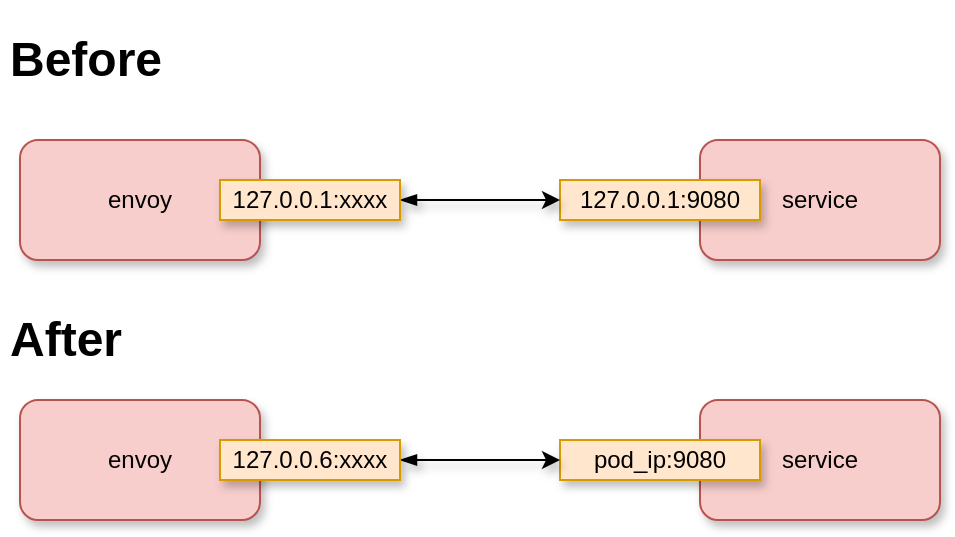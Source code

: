 <mxfile version="14.4.2" type="github">
  <diagram id="wo49QV2-JNsMRJkJcrv5" name="Page-1">
    <mxGraphModel dx="782" dy="475" grid="1" gridSize="10" guides="1" tooltips="1" connect="1" arrows="1" fold="1" page="1" pageScale="1" pageWidth="850" pageHeight="1100" math="0" shadow="0">
      <root>
        <mxCell id="0" />
        <mxCell id="1" parent="0" />
        <mxCell id="aTHE934DpPoNSxwtd_ln-1" value="envoy" style="rounded=1;whiteSpace=wrap;html=1;fillColor=#f8cecc;strokeColor=#b85450;shadow=1;" parent="1" vertex="1">
          <mxGeometry x="120" y="160" width="120" height="60" as="geometry" />
        </mxCell>
        <mxCell id="aTHE934DpPoNSxwtd_ln-2" value="service" style="rounded=1;whiteSpace=wrap;html=1;shadow=1;fillColor=#f8cecc;strokeColor=#b85450;" parent="1" vertex="1">
          <mxGeometry x="460" y="160" width="120" height="60" as="geometry" />
        </mxCell>
        <mxCell id="aTHE934DpPoNSxwtd_ln-3" value="127.0.0.1:9080" style="text;html=1;strokeColor=#d79b00;fillColor=#ffe6cc;align=center;verticalAlign=middle;whiteSpace=wrap;rounded=0;shadow=1;" parent="1" vertex="1">
          <mxGeometry x="390" y="180" width="100" height="20" as="geometry" />
        </mxCell>
        <mxCell id="aTHE934DpPoNSxwtd_ln-5" style="edgeStyle=orthogonalEdgeStyle;rounded=1;orthogonalLoop=1;jettySize=auto;html=1;entryX=0;entryY=0.5;entryDx=0;entryDy=0;startArrow=blockThin;startFill=1;shadow=1;" parent="1" source="aTHE934DpPoNSxwtd_ln-4" target="aTHE934DpPoNSxwtd_ln-3" edge="1">
          <mxGeometry relative="1" as="geometry" />
        </mxCell>
        <mxCell id="aTHE934DpPoNSxwtd_ln-4" value="127.0.0.1:xxxx" style="text;html=1;strokeColor=#d79b00;fillColor=#ffe6cc;align=center;verticalAlign=middle;whiteSpace=wrap;rounded=0;shadow=1;" parent="1" vertex="1">
          <mxGeometry x="220" y="180" width="90" height="20" as="geometry" />
        </mxCell>
        <mxCell id="aTHE934DpPoNSxwtd_ln-6" value="envoy" style="rounded=1;whiteSpace=wrap;html=1;fillColor=#f8cecc;strokeColor=#b85450;shadow=1;" parent="1" vertex="1">
          <mxGeometry x="120" y="290" width="120" height="60" as="geometry" />
        </mxCell>
        <mxCell id="aTHE934DpPoNSxwtd_ln-7" value="service" style="rounded=1;whiteSpace=wrap;html=1;shadow=1;fillColor=#f8cecc;strokeColor=#b85450;" parent="1" vertex="1">
          <mxGeometry x="460" y="290" width="120" height="60" as="geometry" />
        </mxCell>
        <mxCell id="aTHE934DpPoNSxwtd_ln-8" value="pod_ip:9080" style="text;html=1;strokeColor=#d79b00;fillColor=#ffe6cc;align=center;verticalAlign=middle;whiteSpace=wrap;rounded=0;shadow=1;" parent="1" vertex="1">
          <mxGeometry x="390" y="310" width="100" height="20" as="geometry" />
        </mxCell>
        <mxCell id="aTHE934DpPoNSxwtd_ln-9" style="edgeStyle=orthogonalEdgeStyle;rounded=0;orthogonalLoop=1;jettySize=auto;html=1;entryX=0;entryY=0.5;entryDx=0;entryDy=0;startArrow=blockThin;startFill=1;shadow=1;" parent="1" source="aTHE934DpPoNSxwtd_ln-10" target="aTHE934DpPoNSxwtd_ln-8" edge="1">
          <mxGeometry relative="1" as="geometry" />
        </mxCell>
        <mxCell id="aTHE934DpPoNSxwtd_ln-10" value="127.0.0.6:xxxx" style="text;html=1;strokeColor=#d79b00;fillColor=#ffe6cc;align=center;verticalAlign=middle;whiteSpace=wrap;rounded=0;shadow=1;" parent="1" vertex="1">
          <mxGeometry x="220" y="310" width="90" height="20" as="geometry" />
        </mxCell>
        <mxCell id="aTHE934DpPoNSxwtd_ln-11" value="&lt;h1&gt;Before&lt;/h1&gt;" style="text;html=1;strokeColor=none;fillColor=none;spacing=5;spacingTop=-20;whiteSpace=wrap;overflow=hidden;rounded=0;" parent="1" vertex="1">
          <mxGeometry x="110" y="100" width="190" height="40" as="geometry" />
        </mxCell>
        <mxCell id="aTHE934DpPoNSxwtd_ln-12" value="&lt;h1&gt;After&lt;/h1&gt;" style="text;html=1;strokeColor=none;fillColor=none;spacing=5;spacingTop=-20;whiteSpace=wrap;overflow=hidden;rounded=0;" parent="1" vertex="1">
          <mxGeometry x="110" y="240" width="190" height="40" as="geometry" />
        </mxCell>
      </root>
    </mxGraphModel>
  </diagram>
</mxfile>
